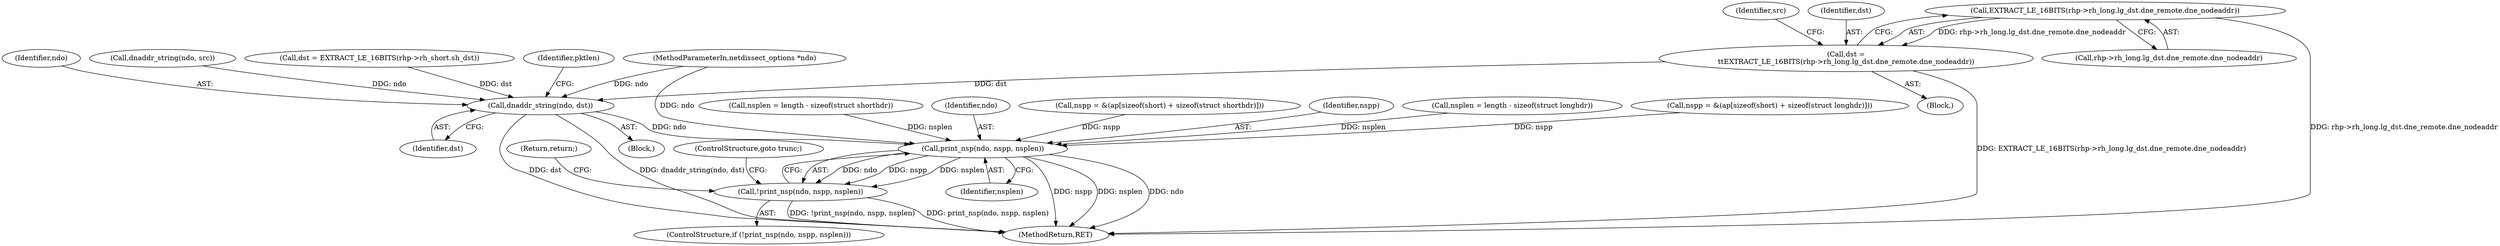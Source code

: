 digraph "0_tcpdump_c6e0531b5def26ecf912e8de6ade86cbdaed3751@pointer" {
"1000316" [label="(Call,EXTRACT_LE_16BITS(rhp->rh_long.lg_dst.dne_remote.dne_nodeaddr))"];
"1000314" [label="(Call,dst =\n\t\tEXTRACT_LE_16BITS(rhp->rh_long.lg_dst.dne_remote.dne_nodeaddr))"];
"1000436" [label="(Call,dnaddr_string(ndo, dst))"];
"1000477" [label="(Call,print_nsp(ndo, nspp, nsplen))"];
"1000476" [label="(Call,!print_nsp(ndo, nspp, nsplen))"];
"1000295" [label="(Block,)"];
"1000317" [label="(Call,rhp->rh_long.lg_dst.dne_remote.dne_nodeaddr)"];
"1000435" [label="(Block,)"];
"1000346" [label="(Call,nspp = &(ap[sizeof(short) + sizeof(struct longhdr)]))"];
"1000477" [label="(Call,print_nsp(ndo, nspp, nsplen))"];
"1000437" [label="(Identifier,ndo)"];
"1000491" [label="(MethodReturn,RET)"];
"1000327" [label="(Identifier,src)"];
"1000406" [label="(Call,nsplen = length - sizeof(struct shorthdr))"];
"1000436" [label="(Call,dnaddr_string(ndo, dst))"];
"1000478" [label="(Identifier,ndo)"];
"1000314" [label="(Call,dst =\n\t\tEXTRACT_LE_16BITS(rhp->rh_long.lg_dst.dne_remote.dne_nodeaddr))"];
"1000438" [label="(Identifier,dst)"];
"1000316" [label="(Call,EXTRACT_LE_16BITS(rhp->rh_long.lg_dst.dne_remote.dne_nodeaddr))"];
"1000476" [label="(Call,!print_nsp(ndo, nspp, nsplen))"];
"1000482" [label="(Return,return;)"];
"1000432" [label="(Call,dnaddr_string(ndo, src))"];
"1000396" [label="(Call,nspp = &(ap[sizeof(short) + sizeof(struct shorthdr)]))"];
"1000103" [label="(MethodParameterIn,netdissect_options *ndo)"];
"1000475" [label="(ControlStructure,if (!print_nsp(ndo, nspp, nsplen)))"];
"1000368" [label="(Call,dst = EXTRACT_LE_16BITS(rhp->rh_short.sh_dst))"];
"1000479" [label="(Identifier,nspp)"];
"1000439" [label="(Identifier,pktlen)"];
"1000481" [label="(ControlStructure,goto trunc;)"];
"1000480" [label="(Identifier,nsplen)"];
"1000356" [label="(Call,nsplen = length - sizeof(struct longhdr))"];
"1000315" [label="(Identifier,dst)"];
"1000316" -> "1000314"  [label="AST: "];
"1000316" -> "1000317"  [label="CFG: "];
"1000317" -> "1000316"  [label="AST: "];
"1000314" -> "1000316"  [label="CFG: "];
"1000316" -> "1000491"  [label="DDG: rhp->rh_long.lg_dst.dne_remote.dne_nodeaddr"];
"1000316" -> "1000314"  [label="DDG: rhp->rh_long.lg_dst.dne_remote.dne_nodeaddr"];
"1000314" -> "1000295"  [label="AST: "];
"1000315" -> "1000314"  [label="AST: "];
"1000327" -> "1000314"  [label="CFG: "];
"1000314" -> "1000491"  [label="DDG: EXTRACT_LE_16BITS(rhp->rh_long.lg_dst.dne_remote.dne_nodeaddr)"];
"1000314" -> "1000436"  [label="DDG: dst"];
"1000436" -> "1000435"  [label="AST: "];
"1000436" -> "1000438"  [label="CFG: "];
"1000437" -> "1000436"  [label="AST: "];
"1000438" -> "1000436"  [label="AST: "];
"1000439" -> "1000436"  [label="CFG: "];
"1000436" -> "1000491"  [label="DDG: dnaddr_string(ndo, dst)"];
"1000436" -> "1000491"  [label="DDG: dst"];
"1000432" -> "1000436"  [label="DDG: ndo"];
"1000103" -> "1000436"  [label="DDG: ndo"];
"1000368" -> "1000436"  [label="DDG: dst"];
"1000436" -> "1000477"  [label="DDG: ndo"];
"1000477" -> "1000476"  [label="AST: "];
"1000477" -> "1000480"  [label="CFG: "];
"1000478" -> "1000477"  [label="AST: "];
"1000479" -> "1000477"  [label="AST: "];
"1000480" -> "1000477"  [label="AST: "];
"1000476" -> "1000477"  [label="CFG: "];
"1000477" -> "1000491"  [label="DDG: nspp"];
"1000477" -> "1000491"  [label="DDG: nsplen"];
"1000477" -> "1000491"  [label="DDG: ndo"];
"1000477" -> "1000476"  [label="DDG: ndo"];
"1000477" -> "1000476"  [label="DDG: nspp"];
"1000477" -> "1000476"  [label="DDG: nsplen"];
"1000103" -> "1000477"  [label="DDG: ndo"];
"1000396" -> "1000477"  [label="DDG: nspp"];
"1000346" -> "1000477"  [label="DDG: nspp"];
"1000356" -> "1000477"  [label="DDG: nsplen"];
"1000406" -> "1000477"  [label="DDG: nsplen"];
"1000476" -> "1000475"  [label="AST: "];
"1000481" -> "1000476"  [label="CFG: "];
"1000482" -> "1000476"  [label="CFG: "];
"1000476" -> "1000491"  [label="DDG: !print_nsp(ndo, nspp, nsplen)"];
"1000476" -> "1000491"  [label="DDG: print_nsp(ndo, nspp, nsplen)"];
}
